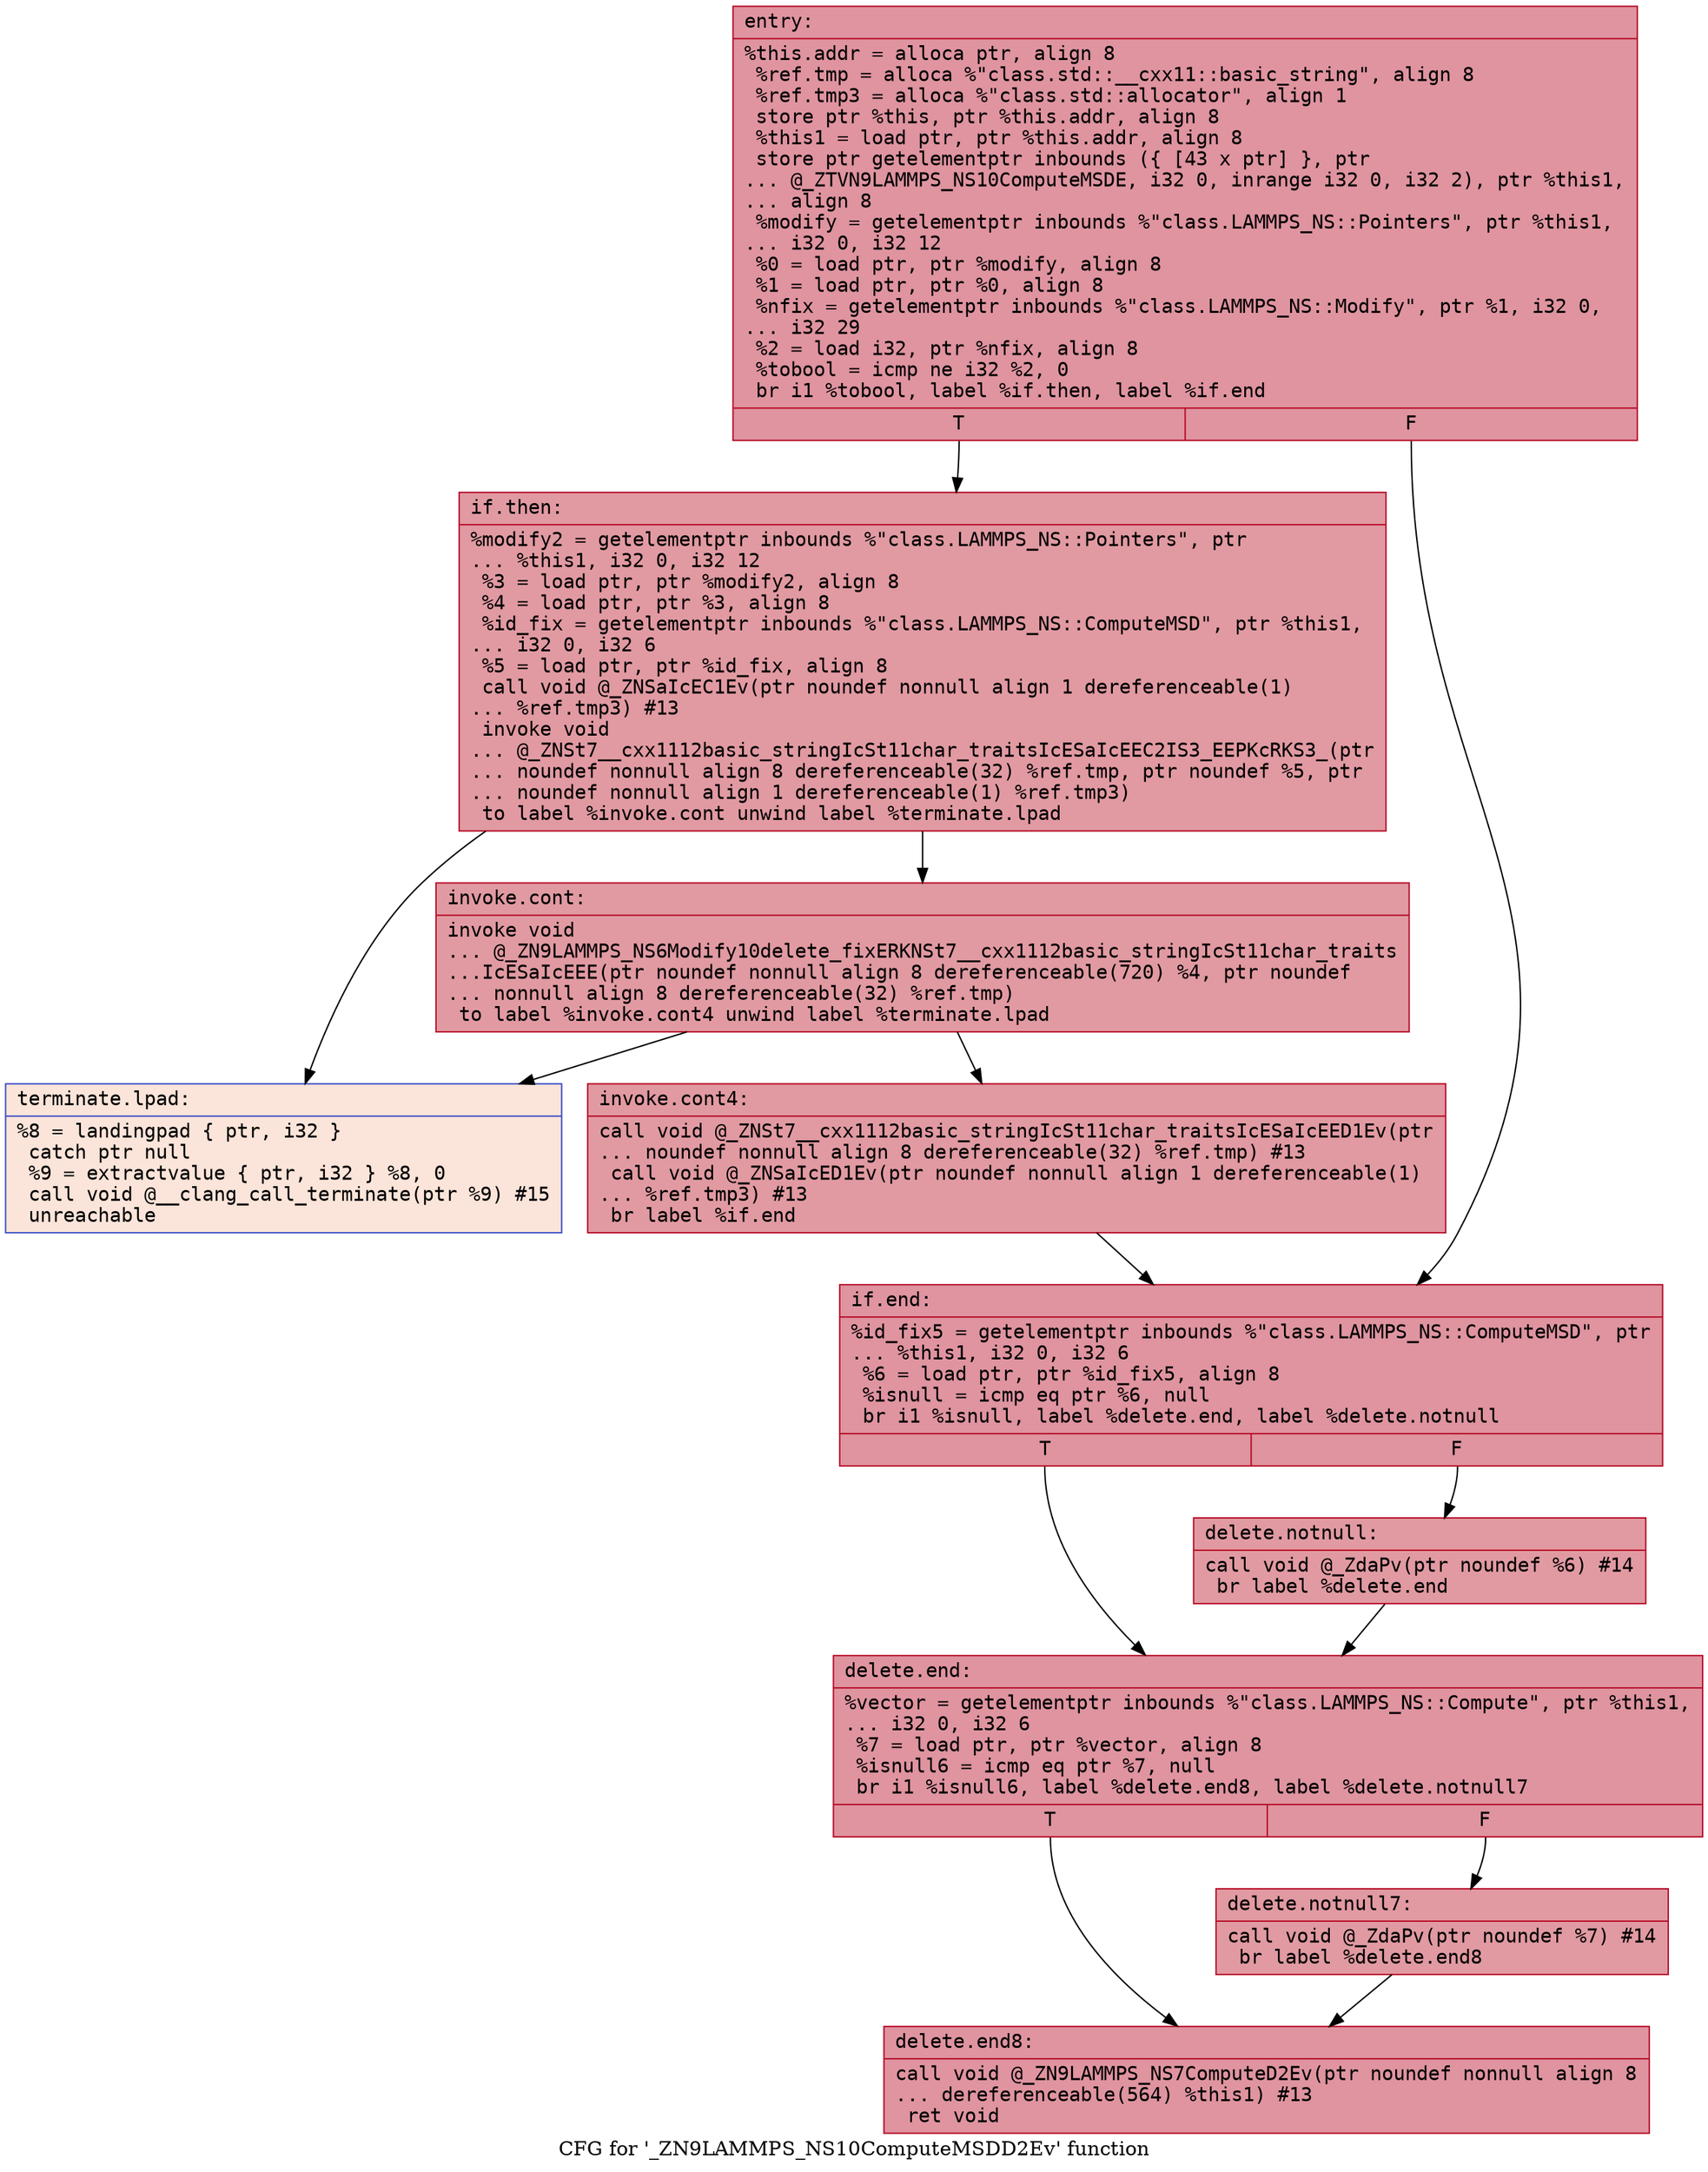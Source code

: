 digraph "CFG for '_ZN9LAMMPS_NS10ComputeMSDD2Ev' function" {
	label="CFG for '_ZN9LAMMPS_NS10ComputeMSDD2Ev' function";

	Node0x557db6268620 [shape=record,color="#b70d28ff", style=filled, fillcolor="#b70d2870" fontname="Courier",label="{entry:\l|  %this.addr = alloca ptr, align 8\l  %ref.tmp = alloca %\"class.std::__cxx11::basic_string\", align 8\l  %ref.tmp3 = alloca %\"class.std::allocator\", align 1\l  store ptr %this, ptr %this.addr, align 8\l  %this1 = load ptr, ptr %this.addr, align 8\l  store ptr getelementptr inbounds (\{ [43 x ptr] \}, ptr\l... @_ZTVN9LAMMPS_NS10ComputeMSDE, i32 0, inrange i32 0, i32 2), ptr %this1,\l... align 8\l  %modify = getelementptr inbounds %\"class.LAMMPS_NS::Pointers\", ptr %this1,\l... i32 0, i32 12\l  %0 = load ptr, ptr %modify, align 8\l  %1 = load ptr, ptr %0, align 8\l  %nfix = getelementptr inbounds %\"class.LAMMPS_NS::Modify\", ptr %1, i32 0,\l... i32 29\l  %2 = load i32, ptr %nfix, align 8\l  %tobool = icmp ne i32 %2, 0\l  br i1 %tobool, label %if.then, label %if.end\l|{<s0>T|<s1>F}}"];
	Node0x557db6268620:s0 -> Node0x557db62536a0[tooltip="entry -> if.then\nProbability 62.50%" ];
	Node0x557db6268620:s1 -> Node0x557db625a9c0[tooltip="entry -> if.end\nProbability 37.50%" ];
	Node0x557db62536a0 [shape=record,color="#b70d28ff", style=filled, fillcolor="#bb1b2c70" fontname="Courier",label="{if.then:\l|  %modify2 = getelementptr inbounds %\"class.LAMMPS_NS::Pointers\", ptr\l... %this1, i32 0, i32 12\l  %3 = load ptr, ptr %modify2, align 8\l  %4 = load ptr, ptr %3, align 8\l  %id_fix = getelementptr inbounds %\"class.LAMMPS_NS::ComputeMSD\", ptr %this1,\l... i32 0, i32 6\l  %5 = load ptr, ptr %id_fix, align 8\l  call void @_ZNSaIcEC1Ev(ptr noundef nonnull align 1 dereferenceable(1)\l... %ref.tmp3) #13\l  invoke void\l... @_ZNSt7__cxx1112basic_stringIcSt11char_traitsIcESaIcEEC2IS3_EEPKcRKS3_(ptr\l... noundef nonnull align 8 dereferenceable(32) %ref.tmp, ptr noundef %5, ptr\l... noundef nonnull align 1 dereferenceable(1) %ref.tmp3)\l          to label %invoke.cont unwind label %terminate.lpad\l}"];
	Node0x557db62536a0 -> Node0x557db62694c0[tooltip="if.then -> invoke.cont\nProbability 100.00%" ];
	Node0x557db62536a0 -> Node0x557db6269510[tooltip="if.then -> terminate.lpad\nProbability 0.00%" ];
	Node0x557db62694c0 [shape=record,color="#b70d28ff", style=filled, fillcolor="#bb1b2c70" fontname="Courier",label="{invoke.cont:\l|  invoke void\l... @_ZN9LAMMPS_NS6Modify10delete_fixERKNSt7__cxx1112basic_stringIcSt11char_traits\l...IcESaIcEEE(ptr noundef nonnull align 8 dereferenceable(720) %4, ptr noundef\l... nonnull align 8 dereferenceable(32) %ref.tmp)\l          to label %invoke.cont4 unwind label %terminate.lpad\l}"];
	Node0x557db62694c0 -> Node0x557db6269470[tooltip="invoke.cont -> invoke.cont4\nProbability 100.00%" ];
	Node0x557db62694c0 -> Node0x557db6269510[tooltip="invoke.cont -> terminate.lpad\nProbability 0.00%" ];
	Node0x557db6269470 [shape=record,color="#b70d28ff", style=filled, fillcolor="#bb1b2c70" fontname="Courier",label="{invoke.cont4:\l|  call void @_ZNSt7__cxx1112basic_stringIcSt11char_traitsIcESaIcEED1Ev(ptr\l... noundef nonnull align 8 dereferenceable(32) %ref.tmp) #13\l  call void @_ZNSaIcED1Ev(ptr noundef nonnull align 1 dereferenceable(1)\l... %ref.tmp3) #13\l  br label %if.end\l}"];
	Node0x557db6269470 -> Node0x557db625a9c0[tooltip="invoke.cont4 -> if.end\nProbability 100.00%" ];
	Node0x557db625a9c0 [shape=record,color="#b70d28ff", style=filled, fillcolor="#b70d2870" fontname="Courier",label="{if.end:\l|  %id_fix5 = getelementptr inbounds %\"class.LAMMPS_NS::ComputeMSD\", ptr\l... %this1, i32 0, i32 6\l  %6 = load ptr, ptr %id_fix5, align 8\l  %isnull = icmp eq ptr %6, null\l  br i1 %isnull, label %delete.end, label %delete.notnull\l|{<s0>T|<s1>F}}"];
	Node0x557db625a9c0:s0 -> Node0x557db6269d80[tooltip="if.end -> delete.end\nProbability 37.50%" ];
	Node0x557db625a9c0:s1 -> Node0x557db6269e00[tooltip="if.end -> delete.notnull\nProbability 62.50%" ];
	Node0x557db6269e00 [shape=record,color="#b70d28ff", style=filled, fillcolor="#bb1b2c70" fontname="Courier",label="{delete.notnull:\l|  call void @_ZdaPv(ptr noundef %6) #14\l  br label %delete.end\l}"];
	Node0x557db6269e00 -> Node0x557db6269d80[tooltip="delete.notnull -> delete.end\nProbability 100.00%" ];
	Node0x557db6269d80 [shape=record,color="#b70d28ff", style=filled, fillcolor="#b70d2870" fontname="Courier",label="{delete.end:\l|  %vector = getelementptr inbounds %\"class.LAMMPS_NS::Compute\", ptr %this1,\l... i32 0, i32 6\l  %7 = load ptr, ptr %vector, align 8\l  %isnull6 = icmp eq ptr %7, null\l  br i1 %isnull6, label %delete.end8, label %delete.notnull7\l|{<s0>T|<s1>F}}"];
	Node0x557db6269d80:s0 -> Node0x557db626a340[tooltip="delete.end -> delete.end8\nProbability 37.50%" ];
	Node0x557db6269d80:s1 -> Node0x557db626a3c0[tooltip="delete.end -> delete.notnull7\nProbability 62.50%" ];
	Node0x557db626a3c0 [shape=record,color="#b70d28ff", style=filled, fillcolor="#bb1b2c70" fontname="Courier",label="{delete.notnull7:\l|  call void @_ZdaPv(ptr noundef %7) #14\l  br label %delete.end8\l}"];
	Node0x557db626a3c0 -> Node0x557db626a340[tooltip="delete.notnull7 -> delete.end8\nProbability 100.00%" ];
	Node0x557db626a340 [shape=record,color="#b70d28ff", style=filled, fillcolor="#b70d2870" fontname="Courier",label="{delete.end8:\l|  call void @_ZN9LAMMPS_NS7ComputeD2Ev(ptr noundef nonnull align 8\l... dereferenceable(564) %this1) #13\l  ret void\l}"];
	Node0x557db6269510 [shape=record,color="#3d50c3ff", style=filled, fillcolor="#f5c1a970" fontname="Courier",label="{terminate.lpad:\l|  %8 = landingpad \{ ptr, i32 \}\l          catch ptr null\l  %9 = extractvalue \{ ptr, i32 \} %8, 0\l  call void @__clang_call_terminate(ptr %9) #15\l  unreachable\l}"];
}
